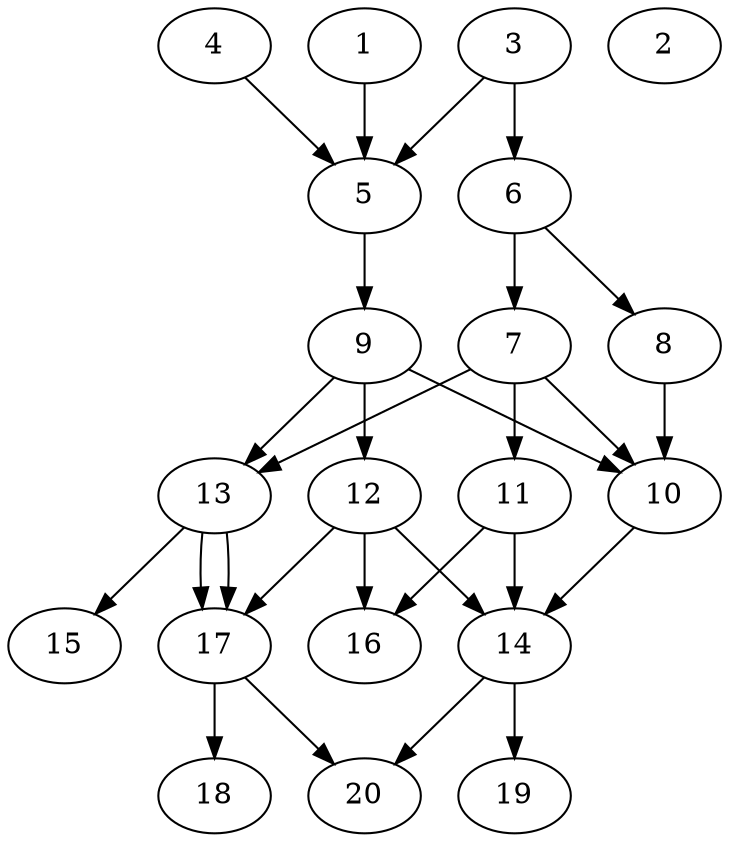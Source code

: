 // DAG automatically generated by daggen at Thu Oct  3 13:58:43 2019
// ./daggen --dot -n 20 --ccr 0.5 --fat 0.5 --regular 0.7 --density 0.7 --mindata 5242880 --maxdata 52428800 
digraph G {
  1 [size="55922688", alpha="0.10", expect_size="27961344"] 
  1 -> 5 [size ="27961344"]
  2 [size="77633536", alpha="0.15", expect_size="38816768"] 
  3 [size="33875968", alpha="0.18", expect_size="16937984"] 
  3 -> 5 [size ="16937984"]
  3 -> 6 [size ="16937984"]
  4 [size="80179200", alpha="0.11", expect_size="40089600"] 
  4 -> 5 [size ="40089600"]
  5 [size="19273728", alpha="0.01", expect_size="9636864"] 
  5 -> 9 [size ="9636864"]
  6 [size="48846848", alpha="0.11", expect_size="24423424"] 
  6 -> 7 [size ="24423424"]
  6 -> 8 [size ="24423424"]
  7 [size="93960192", alpha="0.17", expect_size="46980096"] 
  7 -> 10 [size ="46980096"]
  7 -> 11 [size ="46980096"]
  7 -> 13 [size ="46980096"]
  8 [size="51089408", alpha="0.19", expect_size="25544704"] 
  8 -> 10 [size ="25544704"]
  9 [size="54034432", alpha="0.19", expect_size="27017216"] 
  9 -> 10 [size ="27017216"]
  9 -> 12 [size ="27017216"]
  9 -> 13 [size ="27017216"]
  10 [size="73244672", alpha="0.10", expect_size="36622336"] 
  10 -> 14 [size ="36622336"]
  11 [size="103739392", alpha="0.06", expect_size="51869696"] 
  11 -> 14 [size ="51869696"]
  11 -> 16 [size ="51869696"]
  12 [size="58462208", alpha="0.18", expect_size="29231104"] 
  12 -> 14 [size ="29231104"]
  12 -> 16 [size ="29231104"]
  12 -> 17 [size ="29231104"]
  13 [size="35467264", alpha="0.08", expect_size="17733632"] 
  13 -> 15 [size ="17733632"]
  13 -> 17 [size ="17733632"]
  13 -> 17 [size ="17733632"]
  14 [size="25309184", alpha="0.10", expect_size="12654592"] 
  14 -> 19 [size ="12654592"]
  14 -> 20 [size ="12654592"]
  15 [size="77131776", alpha="0.02", expect_size="38565888"] 
  16 [size="82206720", alpha="0.05", expect_size="41103360"] 
  17 [size="40818688", alpha="0.11", expect_size="20409344"] 
  17 -> 18 [size ="20409344"]
  17 -> 20 [size ="20409344"]
  18 [size="27535360", alpha="0.16", expect_size="13767680"] 
  19 [size="22575104", alpha="0.18", expect_size="11287552"] 
  20 [size="19431424", alpha="0.15", expect_size="9715712"] 
}
